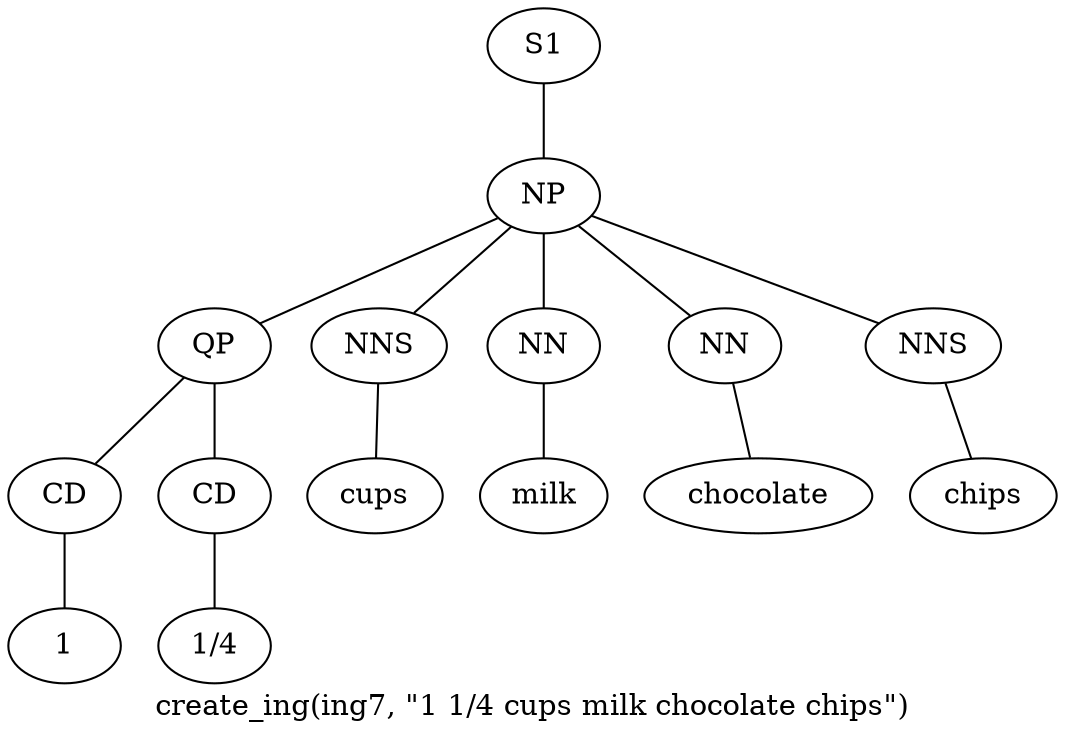 graph SyntaxGraph {
	label = "create_ing(ing7, \"1 1/4 cups milk chocolate chips\")";
	Node0 [label="S1"];
	Node1 [label="NP"];
	Node2 [label="QP"];
	Node3 [label="CD"];
	Node4 [label="1"];
	Node5 [label="CD"];
	Node6 [label="1/4"];
	Node7 [label="NNS"];
	Node8 [label="cups"];
	Node9 [label="NN"];
	Node10 [label="milk"];
	Node11 [label="NN"];
	Node12 [label="chocolate"];
	Node13 [label="NNS"];
	Node14 [label="chips"];

	Node0 -- Node1;
	Node1 -- Node2;
	Node1 -- Node7;
	Node1 -- Node9;
	Node1 -- Node11;
	Node1 -- Node13;
	Node2 -- Node3;
	Node2 -- Node5;
	Node3 -- Node4;
	Node5 -- Node6;
	Node7 -- Node8;
	Node9 -- Node10;
	Node11 -- Node12;
	Node13 -- Node14;
}